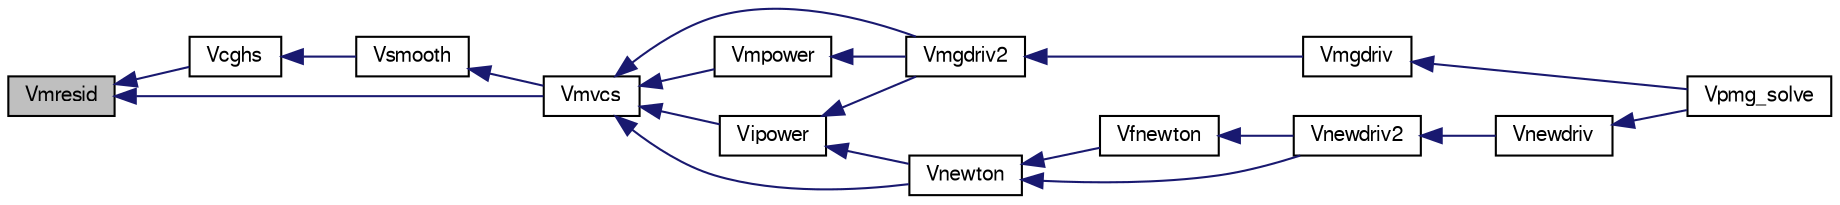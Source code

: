 digraph G
{
  edge [fontname="FreeSans",fontsize="10",labelfontname="FreeSans",labelfontsize="10"];
  node [fontname="FreeSans",fontsize="10",shape=record];
  rankdir=LR;
  Node1 [label="Vmresid",height=0.2,width=0.4,color="black", fillcolor="grey75", style="filled" fontcolor="black"];
  Node1 -> Node2 [dir=back,color="midnightblue",fontsize="10",style="solid",fontname="FreeSans"];
  Node2 [label="Vcghs",height=0.2,width=0.4,color="black", fillcolor="white", style="filled",URL="$group___p_m_g_c.html#ga7c7f5d86bfd491a12a1fbe4e44a15246",tooltip="A collection of useful low-level routines (timing, etc)."];
  Node2 -> Node3 [dir=back,color="midnightblue",fontsize="10",style="solid",fontname="FreeSans"];
  Node3 [label="Vsmooth",height=0.2,width=0.4,color="black", fillcolor="white", style="filled",URL="$group___p_m_g_c.html#ga7f469e5b5661e8c176889cde7bed8175",tooltip="Multigrid smoothing functions."];
  Node3 -> Node4 [dir=back,color="midnightblue",fontsize="10",style="solid",fontname="FreeSans"];
  Node4 [label="Vmvcs",height=0.2,width=0.4,color="black", fillcolor="white", style="filled",URL="$group___p_m_g_c.html#gab7f955448bd40d97f3b1b3ac91b9f21c",tooltip="MG helper functions."];
  Node4 -> Node5 [dir=back,color="midnightblue",fontsize="10",style="solid",fontname="FreeSans"];
  Node5 [label="Vipower",height=0.2,width=0.4,color="black", fillcolor="white", style="filled",URL="$powerd_8c.html#a3030c9767b2af14a85568d75a6c7e07f",tooltip="Standard inverse power method for minimum eigenvalue estimation."];
  Node5 -> Node6 [dir=back,color="midnightblue",fontsize="10",style="solid",fontname="FreeSans"];
  Node6 [label="Vmgdriv2",height=0.2,width=0.4,color="black", fillcolor="white", style="filled",URL="$mgdrvd_8c.html#ad88069b85b98b96bcbfbf4bfab67c661",tooltip="Solves the pde using the multi-grid method."];
  Node6 -> Node7 [dir=back,color="midnightblue",fontsize="10",style="solid",fontname="FreeSans"];
  Node7 [label="Vmgdriv",height=0.2,width=0.4,color="black", fillcolor="white", style="filled",URL="$group___p_m_g_c.html#gae0bd7674be993f09052615397fb11ef7",tooltip="Multilevel solver driver."];
  Node7 -> Node8 [dir=back,color="midnightblue",fontsize="10",style="solid",fontname="FreeSans"];
  Node8 [label="Vpmg_solve",height=0.2,width=0.4,color="black", fillcolor="white", style="filled",URL="$group___vpmg.html#ga86a44c6ef4ada350900ef88e87428082",tooltip="Solve the PBE using PMG."];
  Node5 -> Node9 [dir=back,color="midnightblue",fontsize="10",style="solid",fontname="FreeSans"];
  Node9 [label="Vnewton",height=0.2,width=0.4,color="black", fillcolor="white", style="filled",URL="$newtond_8c.html#a245e790ae6e221440d7090bc58616a75",tooltip="Inexact-newton-multilevel method."];
  Node9 -> Node10 [dir=back,color="midnightblue",fontsize="10",style="solid",fontname="FreeSans"];
  Node10 [label="Vfnewton",height=0.2,width=0.4,color="black", fillcolor="white", style="filled",URL="$group___p_m_g_c.html#gaf57dd61aeb1cc91a734b7ae494998b45",tooltip="Driver routines for the Newton method."];
  Node10 -> Node11 [dir=back,color="midnightblue",fontsize="10",style="solid",fontname="FreeSans"];
  Node11 [label="Vnewdriv2",height=0.2,width=0.4,color="black", fillcolor="white", style="filled",URL="$newdrvd_8c.html#a8b2877638552af80324173636bf0506a",tooltip="Solves using Newton&#39;s Method."];
  Node11 -> Node12 [dir=back,color="midnightblue",fontsize="10",style="solid",fontname="FreeSans"];
  Node12 [label="Vnewdriv",height=0.2,width=0.4,color="black", fillcolor="white", style="filled",URL="$group___p_m_g_c.html#ga579debc5cc00c2e8e9901fa65e165a12",tooltip="Driver for the Newton Solver."];
  Node12 -> Node8 [dir=back,color="midnightblue",fontsize="10",style="solid",fontname="FreeSans"];
  Node9 -> Node11 [dir=back,color="midnightblue",fontsize="10",style="solid",fontname="FreeSans"];
  Node4 -> Node6 [dir=back,color="midnightblue",fontsize="10",style="solid",fontname="FreeSans"];
  Node4 -> Node13 [dir=back,color="midnightblue",fontsize="10",style="solid",fontname="FreeSans"];
  Node13 [label="Vmpower",height=0.2,width=0.4,color="black", fillcolor="white", style="filled",URL="$powerd_8c.html#a5240f02110d5da3a8952817913fffcbd"];
  Node13 -> Node6 [dir=back,color="midnightblue",fontsize="10",style="solid",fontname="FreeSans"];
  Node4 -> Node9 [dir=back,color="midnightblue",fontsize="10",style="solid",fontname="FreeSans"];
  Node1 -> Node4 [dir=back,color="midnightblue",fontsize="10",style="solid",fontname="FreeSans"];
}
